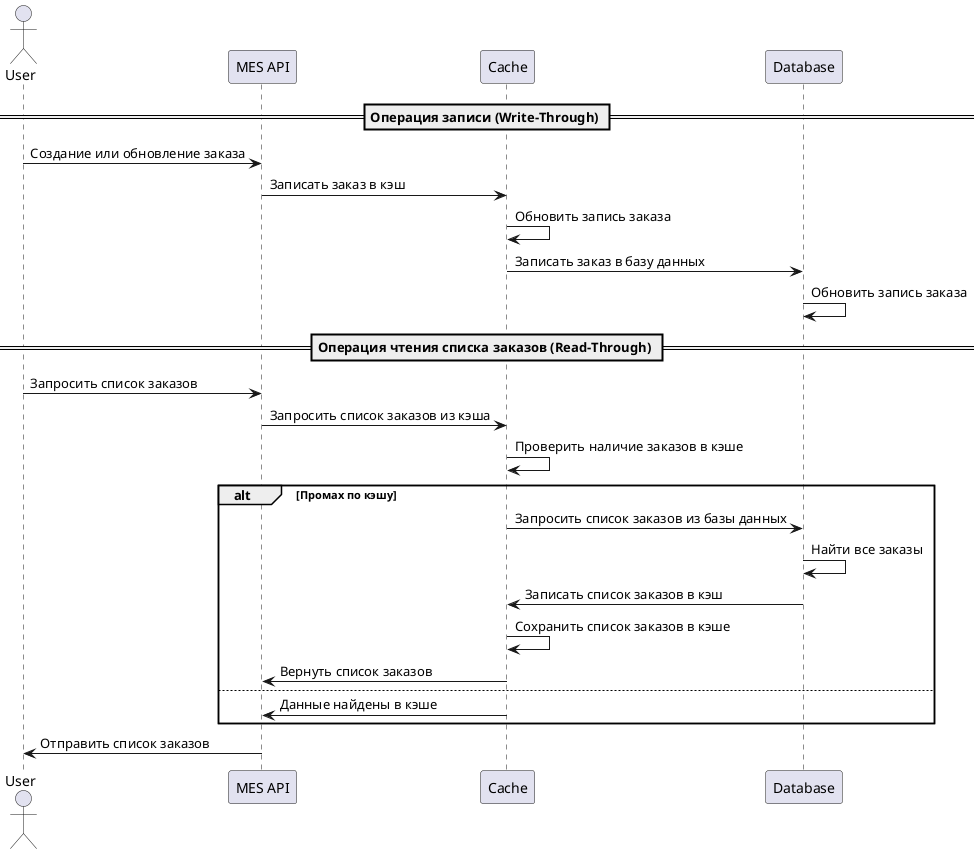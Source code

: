 @startuml

actor User
participant "MES API" as MES
participant "Cache" as Cache
participant "Database" as DB

== Операция записи (Write-Through) ==
User -> MES: Создание или обновление заказа
MES -> Cache: Записать заказ в кэш
Cache -> Cache: Обновить запись заказа
Cache -> DB: Записать заказ в базу данных
DB -> DB: Обновить запись заказа

== Операция чтения списка заказов (Read-Through) ==
User -> MES: Запросить список заказов
MES -> Cache: Запросить список заказов из кэша
Cache -> Cache: Проверить наличие заказов в кэше
alt Промах по кэшу
  Cache -> DB: Запросить список заказов из базы данных
  DB -> DB: Найти все заказы
  DB -> Cache: Записать список заказов в кэш
  Cache -> Cache: Сохранить список заказов в кэше
  Cache -> MES: Вернуть список заказов
else
  Cache -> MES: Данные найдены в кэше
end
MES -> User: Отправить список заказов

@enduml
